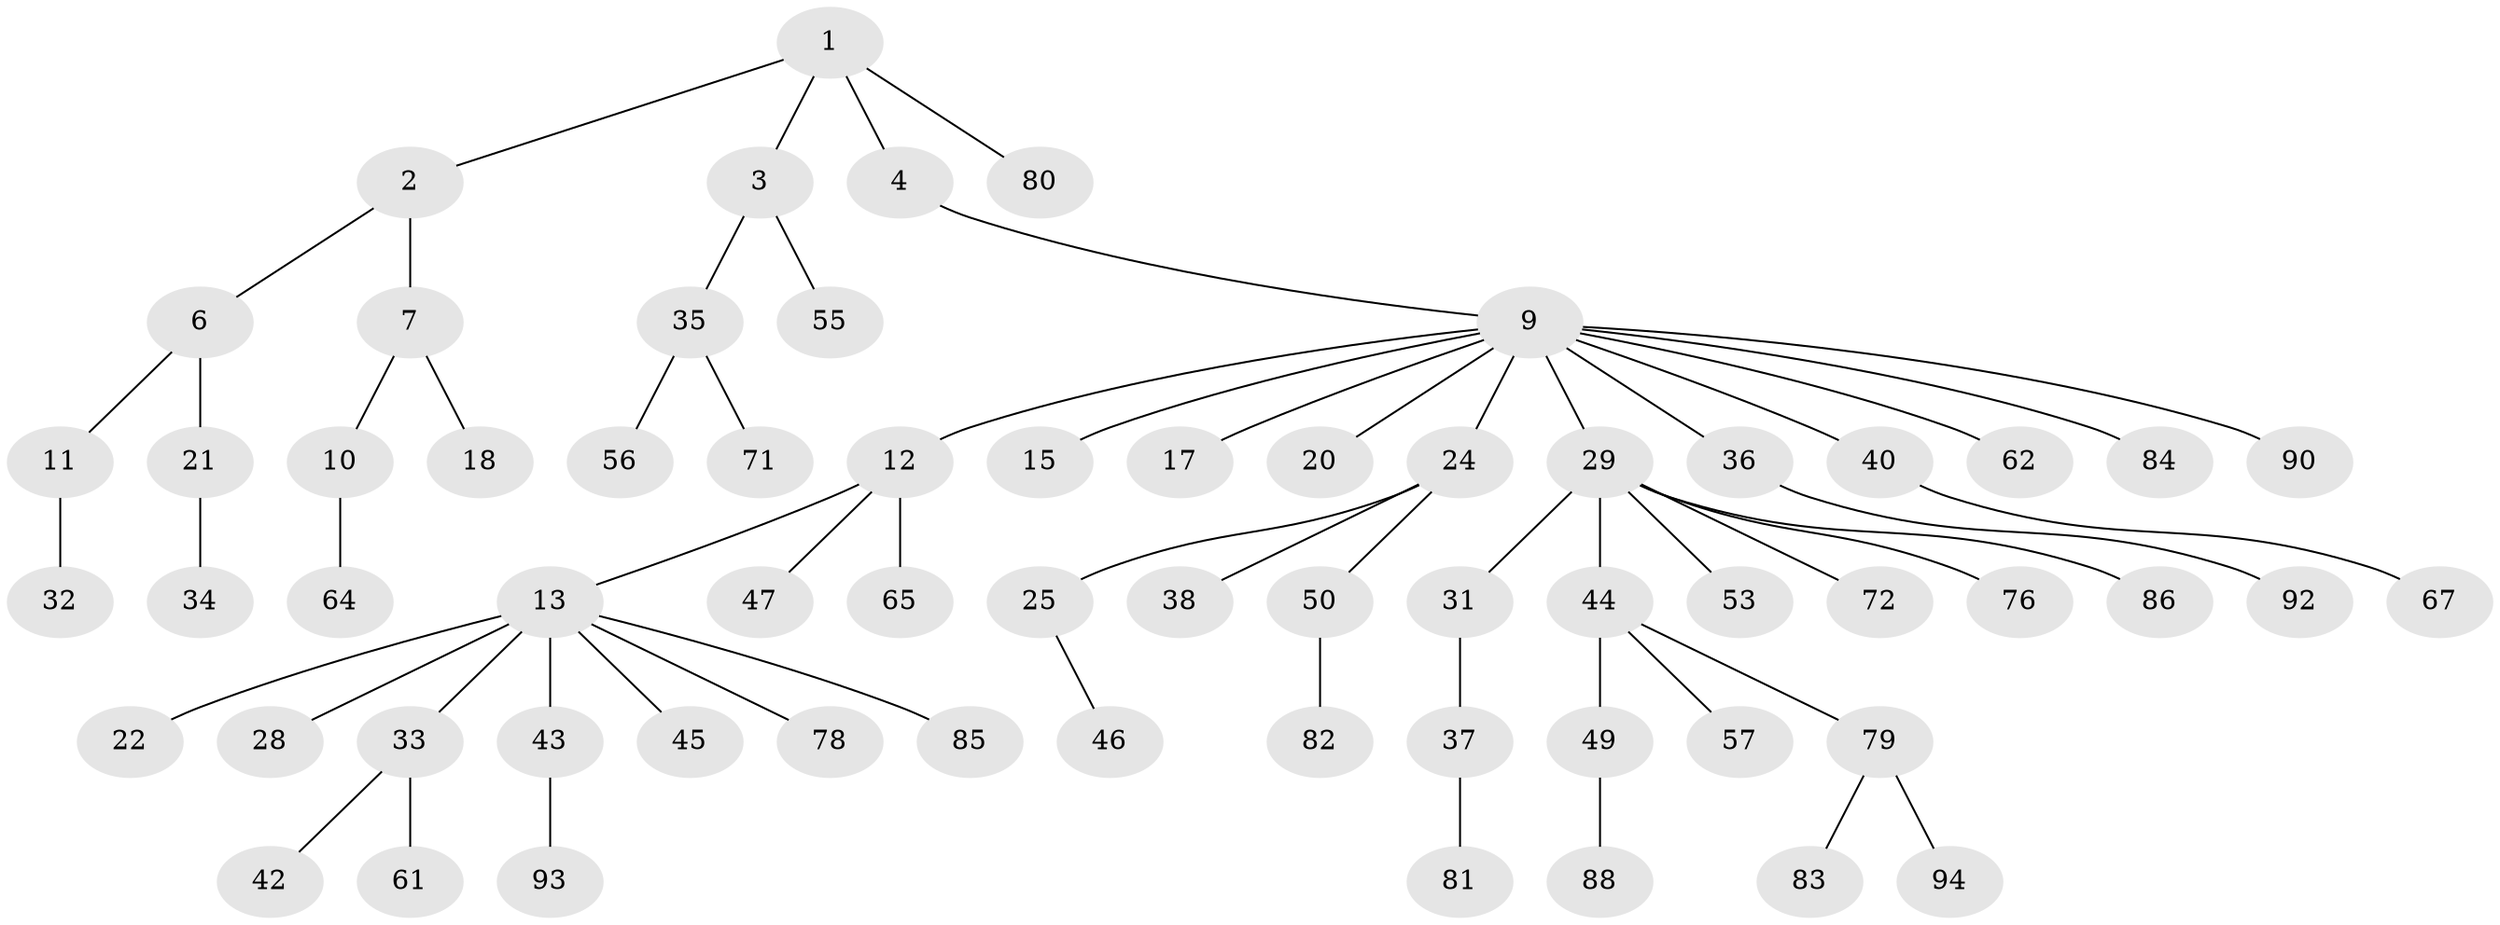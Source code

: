 // original degree distribution, {4: 0.052083333333333336, 3: 0.10416666666666667, 2: 0.25, 8: 0.020833333333333332, 5: 0.041666666666666664, 1: 0.5208333333333334, 6: 0.010416666666666666}
// Generated by graph-tools (version 1.1) at 2025/11/02/27/25 16:11:25]
// undirected, 64 vertices, 63 edges
graph export_dot {
graph [start="1"]
  node [color=gray90,style=filled];
  1;
  2 [super="+27"];
  3 [super="+5"];
  4 [super="+14"];
  6;
  7 [super="+8"];
  9 [super="+16"];
  10;
  11 [super="+91"];
  12 [super="+41"];
  13 [super="+19"];
  15 [super="+51"];
  17;
  18;
  20;
  21 [super="+23"];
  22 [super="+26"];
  24 [super="+58"];
  25;
  28;
  29 [super="+30"];
  31 [super="+63"];
  32 [super="+52"];
  33 [super="+39"];
  34;
  35 [super="+60"];
  36 [super="+77"];
  37;
  38;
  40 [super="+70"];
  42;
  43 [super="+48"];
  44 [super="+54"];
  45;
  46 [super="+66"];
  47;
  49;
  50 [super="+59"];
  53;
  55 [super="+74"];
  56 [super="+69"];
  57;
  61;
  62;
  64 [super="+68"];
  65 [super="+75"];
  67 [super="+73"];
  71;
  72 [super="+87"];
  76;
  78 [super="+89"];
  79;
  80;
  81 [super="+96"];
  82;
  83;
  84;
  85 [super="+95"];
  86;
  88;
  90;
  92;
  93;
  94;
  1 -- 2;
  1 -- 3;
  1 -- 4;
  1 -- 80;
  2 -- 6;
  2 -- 7;
  3 -- 55;
  3 -- 35;
  4 -- 9;
  6 -- 11;
  6 -- 21;
  7 -- 10;
  7 -- 18;
  9 -- 12;
  9 -- 15;
  9 -- 17;
  9 -- 20;
  9 -- 36;
  9 -- 90;
  9 -- 84;
  9 -- 62;
  9 -- 40;
  9 -- 29;
  9 -- 24;
  10 -- 64;
  11 -- 32;
  12 -- 13;
  12 -- 47;
  12 -- 65;
  13 -- 22;
  13 -- 33;
  13 -- 43;
  13 -- 45;
  13 -- 78;
  13 -- 85;
  13 -- 28;
  21 -- 34;
  24 -- 25;
  24 -- 38;
  24 -- 50;
  25 -- 46;
  29 -- 44;
  29 -- 53;
  29 -- 72;
  29 -- 76;
  29 -- 86;
  29 -- 31;
  31 -- 37;
  33 -- 42;
  33 -- 61;
  35 -- 56;
  35 -- 71;
  36 -- 92;
  37 -- 81;
  40 -- 67;
  43 -- 93;
  44 -- 49;
  44 -- 57;
  44 -- 79;
  49 -- 88;
  50 -- 82;
  79 -- 83;
  79 -- 94;
}
